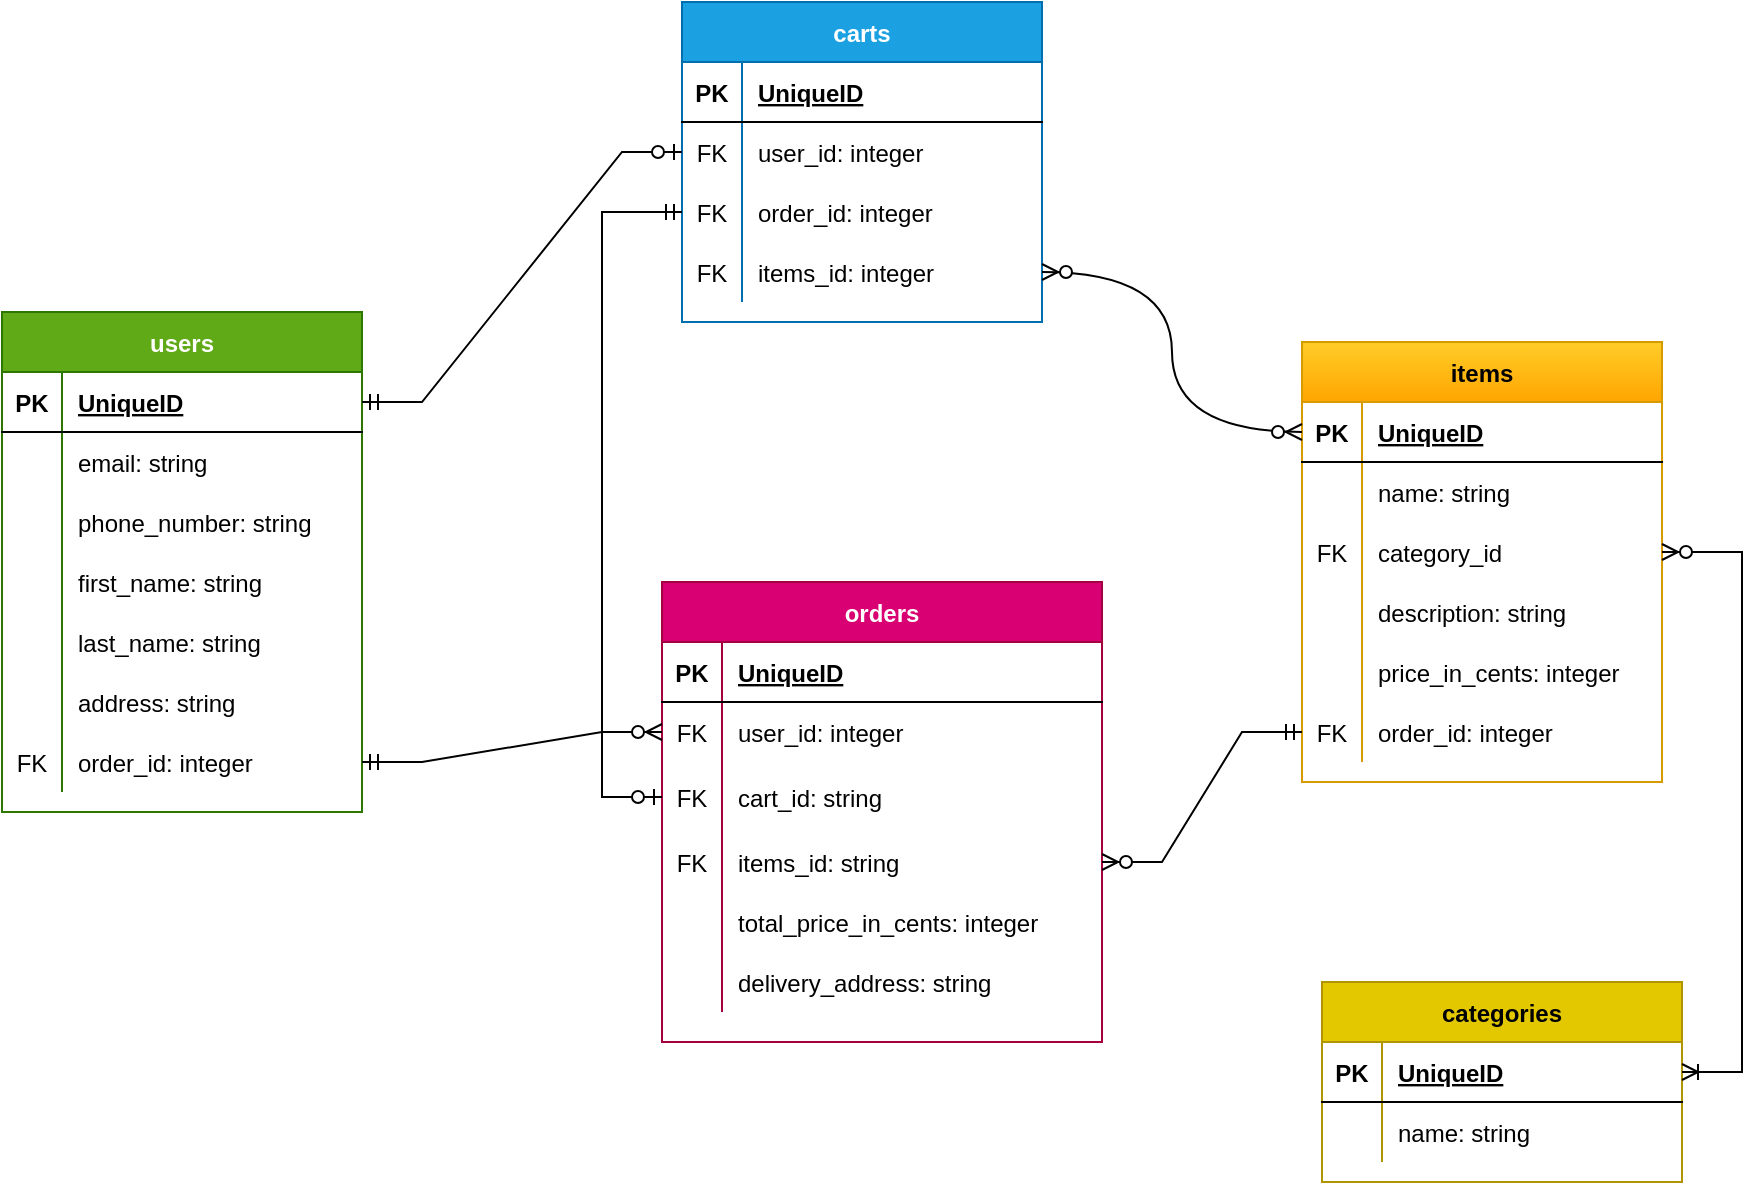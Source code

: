 <mxfile version="20.1.1" type="device"><diagram id="-XyY9NFItSYtnjAFOv81" name="Page-1"><mxGraphModel dx="1402" dy="970" grid="1" gridSize="10" guides="1" tooltips="1" connect="1" arrows="1" fold="1" page="1" pageScale="1" pageWidth="827" pageHeight="1169" math="0" shadow="0"><root><mxCell id="0"/><mxCell id="1" parent="0"/><mxCell id="OER7k_Tk6P4BDafL8PF1-1" value="users" style="shape=table;startSize=30;container=1;collapsible=1;childLayout=tableLayout;fixedRows=1;rowLines=0;fontStyle=1;align=center;resizeLast=1;fillColor=#60a917;strokeColor=#2D7600;fontColor=#ffffff;" parent="1" vertex="1"><mxGeometry x="130" y="225" width="180" height="250" as="geometry"/></mxCell><mxCell id="OER7k_Tk6P4BDafL8PF1-2" value="" style="shape=tableRow;horizontal=0;startSize=0;swimlaneHead=0;swimlaneBody=0;fillColor=none;collapsible=0;dropTarget=0;points=[[0,0.5],[1,0.5]];portConstraint=eastwest;top=0;left=0;right=0;bottom=1;" parent="OER7k_Tk6P4BDafL8PF1-1" vertex="1"><mxGeometry y="30" width="180" height="30" as="geometry"/></mxCell><mxCell id="OER7k_Tk6P4BDafL8PF1-3" value="PK" style="shape=partialRectangle;connectable=0;fillColor=none;top=0;left=0;bottom=0;right=0;fontStyle=1;overflow=hidden;" parent="OER7k_Tk6P4BDafL8PF1-2" vertex="1"><mxGeometry width="30" height="30" as="geometry"><mxRectangle width="30" height="30" as="alternateBounds"/></mxGeometry></mxCell><mxCell id="OER7k_Tk6P4BDafL8PF1-4" value="UniqueID" style="shape=partialRectangle;connectable=0;fillColor=none;top=0;left=0;bottom=0;right=0;align=left;spacingLeft=6;fontStyle=5;overflow=hidden;" parent="OER7k_Tk6P4BDafL8PF1-2" vertex="1"><mxGeometry x="30" width="150" height="30" as="geometry"><mxRectangle width="150" height="30" as="alternateBounds"/></mxGeometry></mxCell><mxCell id="OER7k_Tk6P4BDafL8PF1-5" value="" style="shape=tableRow;horizontal=0;startSize=0;swimlaneHead=0;swimlaneBody=0;fillColor=none;collapsible=0;dropTarget=0;points=[[0,0.5],[1,0.5]];portConstraint=eastwest;top=0;left=0;right=0;bottom=0;" parent="OER7k_Tk6P4BDafL8PF1-1" vertex="1"><mxGeometry y="60" width="180" height="30" as="geometry"/></mxCell><mxCell id="OER7k_Tk6P4BDafL8PF1-6" value="" style="shape=partialRectangle;connectable=0;fillColor=none;top=0;left=0;bottom=0;right=0;editable=1;overflow=hidden;" parent="OER7k_Tk6P4BDafL8PF1-5" vertex="1"><mxGeometry width="30" height="30" as="geometry"><mxRectangle width="30" height="30" as="alternateBounds"/></mxGeometry></mxCell><mxCell id="OER7k_Tk6P4BDafL8PF1-7" value="email: string" style="shape=partialRectangle;connectable=0;fillColor=none;top=0;left=0;bottom=0;right=0;align=left;spacingLeft=6;overflow=hidden;" parent="OER7k_Tk6P4BDafL8PF1-5" vertex="1"><mxGeometry x="30" width="150" height="30" as="geometry"><mxRectangle width="150" height="30" as="alternateBounds"/></mxGeometry></mxCell><mxCell id="OER7k_Tk6P4BDafL8PF1-8" value="" style="shape=tableRow;horizontal=0;startSize=0;swimlaneHead=0;swimlaneBody=0;fillColor=none;collapsible=0;dropTarget=0;points=[[0,0.5],[1,0.5]];portConstraint=eastwest;top=0;left=0;right=0;bottom=0;" parent="OER7k_Tk6P4BDafL8PF1-1" vertex="1"><mxGeometry y="90" width="180" height="30" as="geometry"/></mxCell><mxCell id="OER7k_Tk6P4BDafL8PF1-9" value="" style="shape=partialRectangle;connectable=0;fillColor=none;top=0;left=0;bottom=0;right=0;editable=1;overflow=hidden;" parent="OER7k_Tk6P4BDafL8PF1-8" vertex="1"><mxGeometry width="30" height="30" as="geometry"><mxRectangle width="30" height="30" as="alternateBounds"/></mxGeometry></mxCell><mxCell id="OER7k_Tk6P4BDafL8PF1-10" value="phone_number: string" style="shape=partialRectangle;connectable=0;fillColor=none;top=0;left=0;bottom=0;right=0;align=left;spacingLeft=6;overflow=hidden;" parent="OER7k_Tk6P4BDafL8PF1-8" vertex="1"><mxGeometry x="30" width="150" height="30" as="geometry"><mxRectangle width="150" height="30" as="alternateBounds"/></mxGeometry></mxCell><mxCell id="OER7k_Tk6P4BDafL8PF1-11" value="" style="shape=tableRow;horizontal=0;startSize=0;swimlaneHead=0;swimlaneBody=0;fillColor=none;collapsible=0;dropTarget=0;points=[[0,0.5],[1,0.5]];portConstraint=eastwest;top=0;left=0;right=0;bottom=0;" parent="OER7k_Tk6P4BDafL8PF1-1" vertex="1"><mxGeometry y="120" width="180" height="30" as="geometry"/></mxCell><mxCell id="OER7k_Tk6P4BDafL8PF1-12" value="" style="shape=partialRectangle;connectable=0;fillColor=none;top=0;left=0;bottom=0;right=0;editable=1;overflow=hidden;" parent="OER7k_Tk6P4BDafL8PF1-11" vertex="1"><mxGeometry width="30" height="30" as="geometry"><mxRectangle width="30" height="30" as="alternateBounds"/></mxGeometry></mxCell><mxCell id="OER7k_Tk6P4BDafL8PF1-13" value="first_name: string" style="shape=partialRectangle;connectable=0;fillColor=none;top=0;left=0;bottom=0;right=0;align=left;spacingLeft=6;overflow=hidden;" parent="OER7k_Tk6P4BDafL8PF1-11" vertex="1"><mxGeometry x="30" width="150" height="30" as="geometry"><mxRectangle width="150" height="30" as="alternateBounds"/></mxGeometry></mxCell><mxCell id="WzQiapLzeG3lfIUf8suN-2" value="" style="shape=tableRow;horizontal=0;startSize=0;swimlaneHead=0;swimlaneBody=0;fillColor=none;collapsible=0;dropTarget=0;points=[[0,0.5],[1,0.5]];portConstraint=eastwest;top=0;left=0;right=0;bottom=0;" parent="OER7k_Tk6P4BDafL8PF1-1" vertex="1"><mxGeometry y="150" width="180" height="30" as="geometry"/></mxCell><mxCell id="WzQiapLzeG3lfIUf8suN-3" value="" style="shape=partialRectangle;connectable=0;fillColor=none;top=0;left=0;bottom=0;right=0;editable=1;overflow=hidden;" parent="WzQiapLzeG3lfIUf8suN-2" vertex="1"><mxGeometry width="30" height="30" as="geometry"><mxRectangle width="30" height="30" as="alternateBounds"/></mxGeometry></mxCell><mxCell id="WzQiapLzeG3lfIUf8suN-4" value="last_name: string" style="shape=partialRectangle;connectable=0;fillColor=none;top=0;left=0;bottom=0;right=0;align=left;spacingLeft=6;overflow=hidden;" parent="WzQiapLzeG3lfIUf8suN-2" vertex="1"><mxGeometry x="30" width="150" height="30" as="geometry"><mxRectangle width="150" height="30" as="alternateBounds"/></mxGeometry></mxCell><mxCell id="WzQiapLzeG3lfIUf8suN-5" value="" style="shape=tableRow;horizontal=0;startSize=0;swimlaneHead=0;swimlaneBody=0;fillColor=none;collapsible=0;dropTarget=0;points=[[0,0.5],[1,0.5]];portConstraint=eastwest;top=0;left=0;right=0;bottom=0;" parent="OER7k_Tk6P4BDafL8PF1-1" vertex="1"><mxGeometry y="180" width="180" height="30" as="geometry"/></mxCell><mxCell id="WzQiapLzeG3lfIUf8suN-6" value="" style="shape=partialRectangle;connectable=0;fillColor=none;top=0;left=0;bottom=0;right=0;editable=1;overflow=hidden;" parent="WzQiapLzeG3lfIUf8suN-5" vertex="1"><mxGeometry width="30" height="30" as="geometry"><mxRectangle width="30" height="30" as="alternateBounds"/></mxGeometry></mxCell><mxCell id="WzQiapLzeG3lfIUf8suN-7" value="address: string" style="shape=partialRectangle;connectable=0;fillColor=none;top=0;left=0;bottom=0;right=0;align=left;spacingLeft=6;overflow=hidden;" parent="WzQiapLzeG3lfIUf8suN-5" vertex="1"><mxGeometry x="30" width="150" height="30" as="geometry"><mxRectangle width="150" height="30" as="alternateBounds"/></mxGeometry></mxCell><mxCell id="WzQiapLzeG3lfIUf8suN-90" value="" style="shape=tableRow;horizontal=0;startSize=0;swimlaneHead=0;swimlaneBody=0;fillColor=none;collapsible=0;dropTarget=0;points=[[0,0.5],[1,0.5]];portConstraint=eastwest;top=0;left=0;right=0;bottom=0;" parent="OER7k_Tk6P4BDafL8PF1-1" vertex="1"><mxGeometry y="210" width="180" height="30" as="geometry"/></mxCell><mxCell id="WzQiapLzeG3lfIUf8suN-91" value="FK" style="shape=partialRectangle;connectable=0;fillColor=none;top=0;left=0;bottom=0;right=0;editable=1;overflow=hidden;" parent="WzQiapLzeG3lfIUf8suN-90" vertex="1"><mxGeometry width="30" height="30" as="geometry"><mxRectangle width="30" height="30" as="alternateBounds"/></mxGeometry></mxCell><mxCell id="WzQiapLzeG3lfIUf8suN-92" value="order_id: integer" style="shape=partialRectangle;connectable=0;fillColor=none;top=0;left=0;bottom=0;right=0;align=left;spacingLeft=6;overflow=hidden;" parent="WzQiapLzeG3lfIUf8suN-90" vertex="1"><mxGeometry x="30" width="150" height="30" as="geometry"><mxRectangle width="150" height="30" as="alternateBounds"/></mxGeometry></mxCell><mxCell id="WzQiapLzeG3lfIUf8suN-8" value="carts" style="shape=table;startSize=30;container=1;collapsible=1;childLayout=tableLayout;fixedRows=1;rowLines=0;fontStyle=1;align=center;resizeLast=1;fillColor=#1ba1e2;strokeColor=#006EAF;fontColor=#ffffff;" parent="1" vertex="1"><mxGeometry x="470" y="70" width="180" height="160" as="geometry"/></mxCell><mxCell id="WzQiapLzeG3lfIUf8suN-9" value="" style="shape=tableRow;horizontal=0;startSize=0;swimlaneHead=0;swimlaneBody=0;fillColor=none;collapsible=0;dropTarget=0;points=[[0,0.5],[1,0.5]];portConstraint=eastwest;top=0;left=0;right=0;bottom=1;" parent="WzQiapLzeG3lfIUf8suN-8" vertex="1"><mxGeometry y="30" width="180" height="30" as="geometry"/></mxCell><mxCell id="WzQiapLzeG3lfIUf8suN-10" value="PK" style="shape=partialRectangle;connectable=0;fillColor=none;top=0;left=0;bottom=0;right=0;fontStyle=1;overflow=hidden;" parent="WzQiapLzeG3lfIUf8suN-9" vertex="1"><mxGeometry width="30" height="30" as="geometry"><mxRectangle width="30" height="30" as="alternateBounds"/></mxGeometry></mxCell><mxCell id="WzQiapLzeG3lfIUf8suN-11" value="UniqueID" style="shape=partialRectangle;connectable=0;fillColor=none;top=0;left=0;bottom=0;right=0;align=left;spacingLeft=6;fontStyle=5;overflow=hidden;" parent="WzQiapLzeG3lfIUf8suN-9" vertex="1"><mxGeometry x="30" width="150" height="30" as="geometry"><mxRectangle width="150" height="30" as="alternateBounds"/></mxGeometry></mxCell><mxCell id="WzQiapLzeG3lfIUf8suN-12" value="" style="shape=tableRow;horizontal=0;startSize=0;swimlaneHead=0;swimlaneBody=0;fillColor=none;collapsible=0;dropTarget=0;points=[[0,0.5],[1,0.5]];portConstraint=eastwest;top=0;left=0;right=0;bottom=0;" parent="WzQiapLzeG3lfIUf8suN-8" vertex="1"><mxGeometry y="60" width="180" height="30" as="geometry"/></mxCell><mxCell id="WzQiapLzeG3lfIUf8suN-13" value="FK" style="shape=partialRectangle;connectable=0;fillColor=none;top=0;left=0;bottom=0;right=0;editable=1;overflow=hidden;" parent="WzQiapLzeG3lfIUf8suN-12" vertex="1"><mxGeometry width="30" height="30" as="geometry"><mxRectangle width="30" height="30" as="alternateBounds"/></mxGeometry></mxCell><mxCell id="WzQiapLzeG3lfIUf8suN-14" value="user_id: integer" style="shape=partialRectangle;connectable=0;fillColor=none;top=0;left=0;bottom=0;right=0;align=left;spacingLeft=6;overflow=hidden;" parent="WzQiapLzeG3lfIUf8suN-12" vertex="1"><mxGeometry x="30" width="150" height="30" as="geometry"><mxRectangle width="150" height="30" as="alternateBounds"/></mxGeometry></mxCell><mxCell id="WzQiapLzeG3lfIUf8suN-15" value="" style="shape=tableRow;horizontal=0;startSize=0;swimlaneHead=0;swimlaneBody=0;fillColor=none;collapsible=0;dropTarget=0;points=[[0,0.5],[1,0.5]];portConstraint=eastwest;top=0;left=0;right=0;bottom=0;" parent="WzQiapLzeG3lfIUf8suN-8" vertex="1"><mxGeometry y="90" width="180" height="30" as="geometry"/></mxCell><mxCell id="WzQiapLzeG3lfIUf8suN-16" value="FK" style="shape=partialRectangle;connectable=0;fillColor=none;top=0;left=0;bottom=0;right=0;editable=1;overflow=hidden;" parent="WzQiapLzeG3lfIUf8suN-15" vertex="1"><mxGeometry width="30" height="30" as="geometry"><mxRectangle width="30" height="30" as="alternateBounds"/></mxGeometry></mxCell><mxCell id="WzQiapLzeG3lfIUf8suN-17" value="order_id: integer" style="shape=partialRectangle;connectable=0;fillColor=none;top=0;left=0;bottom=0;right=0;align=left;spacingLeft=6;overflow=hidden;" parent="WzQiapLzeG3lfIUf8suN-15" vertex="1"><mxGeometry x="30" width="150" height="30" as="geometry"><mxRectangle width="150" height="30" as="alternateBounds"/></mxGeometry></mxCell><mxCell id="WzQiapLzeG3lfIUf8suN-18" value="" style="shape=tableRow;horizontal=0;startSize=0;swimlaneHead=0;swimlaneBody=0;fillColor=none;collapsible=0;dropTarget=0;points=[[0,0.5],[1,0.5]];portConstraint=eastwest;top=0;left=0;right=0;bottom=0;" parent="WzQiapLzeG3lfIUf8suN-8" vertex="1"><mxGeometry y="120" width="180" height="30" as="geometry"/></mxCell><mxCell id="WzQiapLzeG3lfIUf8suN-19" value="FK" style="shape=partialRectangle;connectable=0;fillColor=none;top=0;left=0;bottom=0;right=0;editable=1;overflow=hidden;" parent="WzQiapLzeG3lfIUf8suN-18" vertex="1"><mxGeometry width="30" height="30" as="geometry"><mxRectangle width="30" height="30" as="alternateBounds"/></mxGeometry></mxCell><mxCell id="WzQiapLzeG3lfIUf8suN-20" value="items_id: integer" style="shape=partialRectangle;connectable=0;fillColor=none;top=0;left=0;bottom=0;right=0;align=left;spacingLeft=6;overflow=hidden;" parent="WzQiapLzeG3lfIUf8suN-18" vertex="1"><mxGeometry x="30" width="150" height="30" as="geometry"><mxRectangle width="150" height="30" as="alternateBounds"/></mxGeometry></mxCell><mxCell id="WzQiapLzeG3lfIUf8suN-21" value="orders" style="shape=table;startSize=30;container=1;collapsible=1;childLayout=tableLayout;fixedRows=1;rowLines=0;fontStyle=1;align=center;resizeLast=1;fillColor=#d80073;fontColor=#ffffff;strokeColor=#A50040;" parent="1" vertex="1"><mxGeometry x="460" y="360" width="220" height="230" as="geometry"/></mxCell><mxCell id="WzQiapLzeG3lfIUf8suN-22" value="" style="shape=tableRow;horizontal=0;startSize=0;swimlaneHead=0;swimlaneBody=0;fillColor=none;collapsible=0;dropTarget=0;points=[[0,0.5],[1,0.5]];portConstraint=eastwest;top=0;left=0;right=0;bottom=1;" parent="WzQiapLzeG3lfIUf8suN-21" vertex="1"><mxGeometry y="30" width="220" height="30" as="geometry"/></mxCell><mxCell id="WzQiapLzeG3lfIUf8suN-23" value="PK" style="shape=partialRectangle;connectable=0;fillColor=none;top=0;left=0;bottom=0;right=0;fontStyle=1;overflow=hidden;" parent="WzQiapLzeG3lfIUf8suN-22" vertex="1"><mxGeometry width="30" height="30" as="geometry"><mxRectangle width="30" height="30" as="alternateBounds"/></mxGeometry></mxCell><mxCell id="WzQiapLzeG3lfIUf8suN-24" value="UniqueID" style="shape=partialRectangle;connectable=0;fillColor=none;top=0;left=0;bottom=0;right=0;align=left;spacingLeft=6;fontStyle=5;overflow=hidden;" parent="WzQiapLzeG3lfIUf8suN-22" vertex="1"><mxGeometry x="30" width="190" height="30" as="geometry"><mxRectangle width="190" height="30" as="alternateBounds"/></mxGeometry></mxCell><mxCell id="WzQiapLzeG3lfIUf8suN-25" value="" style="shape=tableRow;horizontal=0;startSize=0;swimlaneHead=0;swimlaneBody=0;fillColor=none;collapsible=0;dropTarget=0;points=[[0,0.5],[1,0.5]];portConstraint=eastwest;top=0;left=0;right=0;bottom=0;" parent="WzQiapLzeG3lfIUf8suN-21" vertex="1"><mxGeometry y="60" width="220" height="30" as="geometry"/></mxCell><mxCell id="WzQiapLzeG3lfIUf8suN-26" value="FK" style="shape=partialRectangle;connectable=0;fillColor=none;top=0;left=0;bottom=0;right=0;editable=1;overflow=hidden;" parent="WzQiapLzeG3lfIUf8suN-25" vertex="1"><mxGeometry width="30" height="30" as="geometry"><mxRectangle width="30" height="30" as="alternateBounds"/></mxGeometry></mxCell><mxCell id="WzQiapLzeG3lfIUf8suN-27" value="user_id: integer" style="shape=partialRectangle;connectable=0;fillColor=none;top=0;left=0;bottom=0;right=0;align=left;spacingLeft=6;overflow=hidden;" parent="WzQiapLzeG3lfIUf8suN-25" vertex="1"><mxGeometry x="30" width="190" height="30" as="geometry"><mxRectangle width="190" height="30" as="alternateBounds"/></mxGeometry></mxCell><mxCell id="WzQiapLzeG3lfIUf8suN-28" value="" style="shape=tableRow;horizontal=0;startSize=0;swimlaneHead=0;swimlaneBody=0;fillColor=none;collapsible=0;dropTarget=0;points=[[0,0.5],[1,0.5]];portConstraint=eastwest;top=0;left=0;right=0;bottom=0;" parent="WzQiapLzeG3lfIUf8suN-21" vertex="1"><mxGeometry y="90" width="220" height="35" as="geometry"/></mxCell><mxCell id="WzQiapLzeG3lfIUf8suN-29" value="FK" style="shape=partialRectangle;connectable=0;fillColor=none;top=0;left=0;bottom=0;right=0;editable=1;overflow=hidden;" parent="WzQiapLzeG3lfIUf8suN-28" vertex="1"><mxGeometry width="30" height="35" as="geometry"><mxRectangle width="30" height="35" as="alternateBounds"/></mxGeometry></mxCell><mxCell id="WzQiapLzeG3lfIUf8suN-30" value="cart_id: string" style="shape=partialRectangle;connectable=0;fillColor=none;top=0;left=0;bottom=0;right=0;align=left;spacingLeft=6;overflow=hidden;" parent="WzQiapLzeG3lfIUf8suN-28" vertex="1"><mxGeometry x="30" width="190" height="35" as="geometry"><mxRectangle width="190" height="35" as="alternateBounds"/></mxGeometry></mxCell><mxCell id="WzQiapLzeG3lfIUf8suN-31" value="" style="shape=tableRow;horizontal=0;startSize=0;swimlaneHead=0;swimlaneBody=0;fillColor=none;collapsible=0;dropTarget=0;points=[[0,0.5],[1,0.5]];portConstraint=eastwest;top=0;left=0;right=0;bottom=0;" parent="WzQiapLzeG3lfIUf8suN-21" vertex="1"><mxGeometry y="125" width="220" height="30" as="geometry"/></mxCell><mxCell id="WzQiapLzeG3lfIUf8suN-32" value="FK" style="shape=partialRectangle;connectable=0;fillColor=none;top=0;left=0;bottom=0;right=0;editable=1;overflow=hidden;" parent="WzQiapLzeG3lfIUf8suN-31" vertex="1"><mxGeometry width="30" height="30" as="geometry"><mxRectangle width="30" height="30" as="alternateBounds"/></mxGeometry></mxCell><mxCell id="WzQiapLzeG3lfIUf8suN-33" value="items_id: string" style="shape=partialRectangle;connectable=0;fillColor=none;top=0;left=0;bottom=0;right=0;align=left;spacingLeft=6;overflow=hidden;" parent="WzQiapLzeG3lfIUf8suN-31" vertex="1"><mxGeometry x="30" width="190" height="30" as="geometry"><mxRectangle width="190" height="30" as="alternateBounds"/></mxGeometry></mxCell><mxCell id="WzQiapLzeG3lfIUf8suN-34" value="" style="shape=tableRow;horizontal=0;startSize=0;swimlaneHead=0;swimlaneBody=0;fillColor=none;collapsible=0;dropTarget=0;points=[[0,0.5],[1,0.5]];portConstraint=eastwest;top=0;left=0;right=0;bottom=0;" parent="WzQiapLzeG3lfIUf8suN-21" vertex="1"><mxGeometry y="155" width="220" height="30" as="geometry"/></mxCell><mxCell id="WzQiapLzeG3lfIUf8suN-35" value="" style="shape=partialRectangle;connectable=0;fillColor=none;top=0;left=0;bottom=0;right=0;editable=1;overflow=hidden;" parent="WzQiapLzeG3lfIUf8suN-34" vertex="1"><mxGeometry width="30" height="30" as="geometry"><mxRectangle width="30" height="30" as="alternateBounds"/></mxGeometry></mxCell><mxCell id="WzQiapLzeG3lfIUf8suN-36" value="total_price_in_cents: integer" style="shape=partialRectangle;connectable=0;fillColor=none;top=0;left=0;bottom=0;right=0;align=left;spacingLeft=6;overflow=hidden;" parent="WzQiapLzeG3lfIUf8suN-34" vertex="1"><mxGeometry x="30" width="190" height="30" as="geometry"><mxRectangle width="190" height="30" as="alternateBounds"/></mxGeometry></mxCell><mxCell id="WzQiapLzeG3lfIUf8suN-37" value="" style="shape=tableRow;horizontal=0;startSize=0;swimlaneHead=0;swimlaneBody=0;fillColor=none;collapsible=0;dropTarget=0;points=[[0,0.5],[1,0.5]];portConstraint=eastwest;top=0;left=0;right=0;bottom=0;" parent="WzQiapLzeG3lfIUf8suN-21" vertex="1"><mxGeometry y="185" width="220" height="30" as="geometry"/></mxCell><mxCell id="WzQiapLzeG3lfIUf8suN-38" value="" style="shape=partialRectangle;connectable=0;fillColor=none;top=0;left=0;bottom=0;right=0;editable=1;overflow=hidden;" parent="WzQiapLzeG3lfIUf8suN-37" vertex="1"><mxGeometry width="30" height="30" as="geometry"><mxRectangle width="30" height="30" as="alternateBounds"/></mxGeometry></mxCell><mxCell id="WzQiapLzeG3lfIUf8suN-39" value="delivery_address: string" style="shape=partialRectangle;connectable=0;fillColor=none;top=0;left=0;bottom=0;right=0;align=left;spacingLeft=6;overflow=hidden;" parent="WzQiapLzeG3lfIUf8suN-37" vertex="1"><mxGeometry x="30" width="190" height="30" as="geometry"><mxRectangle width="190" height="30" as="alternateBounds"/></mxGeometry></mxCell><mxCell id="WzQiapLzeG3lfIUf8suN-40" value="categories" style="shape=table;startSize=30;container=1;collapsible=1;childLayout=tableLayout;fixedRows=1;rowLines=0;fontStyle=1;align=center;resizeLast=1;fillColor=#e3c800;fontColor=#000000;strokeColor=#B09500;" parent="1" vertex="1"><mxGeometry x="790" y="560" width="180" height="100" as="geometry"/></mxCell><mxCell id="WzQiapLzeG3lfIUf8suN-41" value="" style="shape=tableRow;horizontal=0;startSize=0;swimlaneHead=0;swimlaneBody=0;fillColor=none;collapsible=0;dropTarget=0;points=[[0,0.5],[1,0.5]];portConstraint=eastwest;top=0;left=0;right=0;bottom=1;" parent="WzQiapLzeG3lfIUf8suN-40" vertex="1"><mxGeometry y="30" width="180" height="30" as="geometry"/></mxCell><mxCell id="WzQiapLzeG3lfIUf8suN-42" value="PK" style="shape=partialRectangle;connectable=0;fillColor=none;top=0;left=0;bottom=0;right=0;fontStyle=1;overflow=hidden;" parent="WzQiapLzeG3lfIUf8suN-41" vertex="1"><mxGeometry width="30" height="30" as="geometry"><mxRectangle width="30" height="30" as="alternateBounds"/></mxGeometry></mxCell><mxCell id="WzQiapLzeG3lfIUf8suN-43" value="UniqueID" style="shape=partialRectangle;connectable=0;fillColor=none;top=0;left=0;bottom=0;right=0;align=left;spacingLeft=6;fontStyle=5;overflow=hidden;" parent="WzQiapLzeG3lfIUf8suN-41" vertex="1"><mxGeometry x="30" width="150" height="30" as="geometry"><mxRectangle width="150" height="30" as="alternateBounds"/></mxGeometry></mxCell><mxCell id="WzQiapLzeG3lfIUf8suN-44" value="" style="shape=tableRow;horizontal=0;startSize=0;swimlaneHead=0;swimlaneBody=0;fillColor=none;collapsible=0;dropTarget=0;points=[[0,0.5],[1,0.5]];portConstraint=eastwest;top=0;left=0;right=0;bottom=0;" parent="WzQiapLzeG3lfIUf8suN-40" vertex="1"><mxGeometry y="60" width="180" height="30" as="geometry"/></mxCell><mxCell id="WzQiapLzeG3lfIUf8suN-45" value="" style="shape=partialRectangle;connectable=0;fillColor=none;top=0;left=0;bottom=0;right=0;editable=1;overflow=hidden;" parent="WzQiapLzeG3lfIUf8suN-44" vertex="1"><mxGeometry width="30" height="30" as="geometry"><mxRectangle width="30" height="30" as="alternateBounds"/></mxGeometry></mxCell><mxCell id="WzQiapLzeG3lfIUf8suN-46" value="name: string" style="shape=partialRectangle;connectable=0;fillColor=none;top=0;left=0;bottom=0;right=0;align=left;spacingLeft=6;overflow=hidden;" parent="WzQiapLzeG3lfIUf8suN-44" vertex="1"><mxGeometry x="30" width="150" height="30" as="geometry"><mxRectangle width="150" height="30" as="alternateBounds"/></mxGeometry></mxCell><mxCell id="WzQiapLzeG3lfIUf8suN-53" value="items" style="shape=table;startSize=30;container=1;collapsible=1;childLayout=tableLayout;fixedRows=1;rowLines=0;fontStyle=1;align=center;resizeLast=1;fillColor=#ffcd28;gradientColor=#ffa500;strokeColor=#d79b00;" parent="1" vertex="1"><mxGeometry x="780" y="240" width="180" height="220" as="geometry"/></mxCell><mxCell id="WzQiapLzeG3lfIUf8suN-54" value="" style="shape=tableRow;horizontal=0;startSize=0;swimlaneHead=0;swimlaneBody=0;fillColor=none;collapsible=0;dropTarget=0;points=[[0,0.5],[1,0.5]];portConstraint=eastwest;top=0;left=0;right=0;bottom=1;" parent="WzQiapLzeG3lfIUf8suN-53" vertex="1"><mxGeometry y="30" width="180" height="30" as="geometry"/></mxCell><mxCell id="WzQiapLzeG3lfIUf8suN-55" value="PK" style="shape=partialRectangle;connectable=0;fillColor=none;top=0;left=0;bottom=0;right=0;fontStyle=1;overflow=hidden;" parent="WzQiapLzeG3lfIUf8suN-54" vertex="1"><mxGeometry width="30" height="30" as="geometry"><mxRectangle width="30" height="30" as="alternateBounds"/></mxGeometry></mxCell><mxCell id="WzQiapLzeG3lfIUf8suN-56" value="UniqueID" style="shape=partialRectangle;connectable=0;fillColor=none;top=0;left=0;bottom=0;right=0;align=left;spacingLeft=6;fontStyle=5;overflow=hidden;" parent="WzQiapLzeG3lfIUf8suN-54" vertex="1"><mxGeometry x="30" width="150" height="30" as="geometry"><mxRectangle width="150" height="30" as="alternateBounds"/></mxGeometry></mxCell><mxCell id="WzQiapLzeG3lfIUf8suN-57" value="" style="shape=tableRow;horizontal=0;startSize=0;swimlaneHead=0;swimlaneBody=0;fillColor=none;collapsible=0;dropTarget=0;points=[[0,0.5],[1,0.5]];portConstraint=eastwest;top=0;left=0;right=0;bottom=0;" parent="WzQiapLzeG3lfIUf8suN-53" vertex="1"><mxGeometry y="60" width="180" height="30" as="geometry"/></mxCell><mxCell id="WzQiapLzeG3lfIUf8suN-58" value="" style="shape=partialRectangle;connectable=0;fillColor=none;top=0;left=0;bottom=0;right=0;editable=1;overflow=hidden;" parent="WzQiapLzeG3lfIUf8suN-57" vertex="1"><mxGeometry width="30" height="30" as="geometry"><mxRectangle width="30" height="30" as="alternateBounds"/></mxGeometry></mxCell><mxCell id="WzQiapLzeG3lfIUf8suN-59" value="name: string" style="shape=partialRectangle;connectable=0;fillColor=none;top=0;left=0;bottom=0;right=0;align=left;spacingLeft=6;overflow=hidden;" parent="WzQiapLzeG3lfIUf8suN-57" vertex="1"><mxGeometry x="30" width="150" height="30" as="geometry"><mxRectangle width="150" height="30" as="alternateBounds"/></mxGeometry></mxCell><mxCell id="WzQiapLzeG3lfIUf8suN-60" value="" style="shape=tableRow;horizontal=0;startSize=0;swimlaneHead=0;swimlaneBody=0;fillColor=none;collapsible=0;dropTarget=0;points=[[0,0.5],[1,0.5]];portConstraint=eastwest;top=0;left=0;right=0;bottom=0;" parent="WzQiapLzeG3lfIUf8suN-53" vertex="1"><mxGeometry y="90" width="180" height="30" as="geometry"/></mxCell><mxCell id="WzQiapLzeG3lfIUf8suN-61" value="FK" style="shape=partialRectangle;connectable=0;fillColor=none;top=0;left=0;bottom=0;right=0;editable=1;overflow=hidden;" parent="WzQiapLzeG3lfIUf8suN-60" vertex="1"><mxGeometry width="30" height="30" as="geometry"><mxRectangle width="30" height="30" as="alternateBounds"/></mxGeometry></mxCell><mxCell id="WzQiapLzeG3lfIUf8suN-62" value="category_id" style="shape=partialRectangle;connectable=0;fillColor=none;top=0;left=0;bottom=0;right=0;align=left;spacingLeft=6;overflow=hidden;" parent="WzQiapLzeG3lfIUf8suN-60" vertex="1"><mxGeometry x="30" width="150" height="30" as="geometry"><mxRectangle width="150" height="30" as="alternateBounds"/></mxGeometry></mxCell><mxCell id="WzQiapLzeG3lfIUf8suN-63" value="" style="shape=tableRow;horizontal=0;startSize=0;swimlaneHead=0;swimlaneBody=0;fillColor=none;collapsible=0;dropTarget=0;points=[[0,0.5],[1,0.5]];portConstraint=eastwest;top=0;left=0;right=0;bottom=0;" parent="WzQiapLzeG3lfIUf8suN-53" vertex="1"><mxGeometry y="120" width="180" height="30" as="geometry"/></mxCell><mxCell id="WzQiapLzeG3lfIUf8suN-64" value="" style="shape=partialRectangle;connectable=0;fillColor=none;top=0;left=0;bottom=0;right=0;editable=1;overflow=hidden;" parent="WzQiapLzeG3lfIUf8suN-63" vertex="1"><mxGeometry width="30" height="30" as="geometry"><mxRectangle width="30" height="30" as="alternateBounds"/></mxGeometry></mxCell><mxCell id="WzQiapLzeG3lfIUf8suN-65" value="description: string" style="shape=partialRectangle;connectable=0;fillColor=none;top=0;left=0;bottom=0;right=0;align=left;spacingLeft=6;overflow=hidden;" parent="WzQiapLzeG3lfIUf8suN-63" vertex="1"><mxGeometry x="30" width="150" height="30" as="geometry"><mxRectangle width="150" height="30" as="alternateBounds"/></mxGeometry></mxCell><mxCell id="WzQiapLzeG3lfIUf8suN-66" value="" style="shape=tableRow;horizontal=0;startSize=0;swimlaneHead=0;swimlaneBody=0;fillColor=none;collapsible=0;dropTarget=0;points=[[0,0.5],[1,0.5]];portConstraint=eastwest;top=0;left=0;right=0;bottom=0;" parent="WzQiapLzeG3lfIUf8suN-53" vertex="1"><mxGeometry y="150" width="180" height="30" as="geometry"/></mxCell><mxCell id="WzQiapLzeG3lfIUf8suN-67" value="" style="shape=partialRectangle;connectable=0;fillColor=none;top=0;left=0;bottom=0;right=0;editable=1;overflow=hidden;" parent="WzQiapLzeG3lfIUf8suN-66" vertex="1"><mxGeometry width="30" height="30" as="geometry"><mxRectangle width="30" height="30" as="alternateBounds"/></mxGeometry></mxCell><mxCell id="WzQiapLzeG3lfIUf8suN-68" value="price_in_cents: integer" style="shape=partialRectangle;connectable=0;fillColor=none;top=0;left=0;bottom=0;right=0;align=left;spacingLeft=6;overflow=hidden;" parent="WzQiapLzeG3lfIUf8suN-66" vertex="1"><mxGeometry x="30" width="150" height="30" as="geometry"><mxRectangle width="150" height="30" as="alternateBounds"/></mxGeometry></mxCell><mxCell id="WzQiapLzeG3lfIUf8suN-69" value="" style="shape=tableRow;horizontal=0;startSize=0;swimlaneHead=0;swimlaneBody=0;fillColor=none;collapsible=0;dropTarget=0;points=[[0,0.5],[1,0.5]];portConstraint=eastwest;top=0;left=0;right=0;bottom=0;" parent="WzQiapLzeG3lfIUf8suN-53" vertex="1"><mxGeometry y="180" width="180" height="30" as="geometry"/></mxCell><mxCell id="WzQiapLzeG3lfIUf8suN-70" value="FK" style="shape=partialRectangle;connectable=0;fillColor=none;top=0;left=0;bottom=0;right=0;editable=1;overflow=hidden;" parent="WzQiapLzeG3lfIUf8suN-69" vertex="1"><mxGeometry width="30" height="30" as="geometry"><mxRectangle width="30" height="30" as="alternateBounds"/></mxGeometry></mxCell><mxCell id="WzQiapLzeG3lfIUf8suN-71" value="order_id: integer" style="shape=partialRectangle;connectable=0;fillColor=none;top=0;left=0;bottom=0;right=0;align=left;spacingLeft=6;overflow=hidden;" parent="WzQiapLzeG3lfIUf8suN-69" vertex="1"><mxGeometry x="30" width="150" height="30" as="geometry"><mxRectangle width="150" height="30" as="alternateBounds"/></mxGeometry></mxCell><mxCell id="WzQiapLzeG3lfIUf8suN-94" value="" style="edgeStyle=entityRelationEdgeStyle;fontSize=12;html=1;endArrow=ERzeroToMany;startArrow=ERmandOne;rounded=0;exitX=1;exitY=0.5;exitDx=0;exitDy=0;entryX=0;entryY=0.5;entryDx=0;entryDy=0;" parent="1" source="WzQiapLzeG3lfIUf8suN-90" target="WzQiapLzeG3lfIUf8suN-25" edge="1"><mxGeometry width="100" height="100" relative="1" as="geometry"><mxPoint x="510" y="410" as="sourcePoint"/><mxPoint x="610" y="310" as="targetPoint"/></mxGeometry></mxCell><mxCell id="WzQiapLzeG3lfIUf8suN-95" value="" style="edgeStyle=entityRelationEdgeStyle;fontSize=12;html=1;endArrow=ERzeroToOne;startArrow=ERmandOne;rounded=0;entryX=0;entryY=0.5;entryDx=0;entryDy=0;exitX=1;exitY=0.5;exitDx=0;exitDy=0;" parent="1" source="OER7k_Tk6P4BDafL8PF1-2" target="WzQiapLzeG3lfIUf8suN-12" edge="1"><mxGeometry width="100" height="100" relative="1" as="geometry"><mxPoint x="370" y="510" as="sourcePoint"/><mxPoint x="420" y="130" as="targetPoint"/></mxGeometry></mxCell><mxCell id="WzQiapLzeG3lfIUf8suN-97" value="" style="edgeStyle=orthogonalEdgeStyle;fontSize=12;html=1;endArrow=ERzeroToOne;startArrow=ERmandOne;rounded=0;exitX=0;exitY=0.5;exitDx=0;exitDy=0;entryX=0;entryY=0.5;entryDx=0;entryDy=0;" parent="1" source="WzQiapLzeG3lfIUf8suN-15" target="WzQiapLzeG3lfIUf8suN-28" edge="1"><mxGeometry width="100" height="100" relative="1" as="geometry"><mxPoint x="340" y="440" as="sourcePoint"/><mxPoint x="440" y="520" as="targetPoint"/><Array as="points"><mxPoint x="430" y="175"/><mxPoint x="430" y="468"/></Array></mxGeometry></mxCell><mxCell id="WzQiapLzeG3lfIUf8suN-98" value="" style="edgeStyle=entityRelationEdgeStyle;fontSize=12;html=1;endArrow=ERzeroToMany;startArrow=ERmandOne;rounded=0;exitX=0;exitY=0.5;exitDx=0;exitDy=0;entryX=1;entryY=0.5;entryDx=0;entryDy=0;" parent="1" source="WzQiapLzeG3lfIUf8suN-69" target="WzQiapLzeG3lfIUf8suN-31" edge="1"><mxGeometry width="100" height="100" relative="1" as="geometry"><mxPoint x="710" y="330" as="sourcePoint"/><mxPoint x="670" y="420" as="targetPoint"/></mxGeometry></mxCell><mxCell id="WzQiapLzeG3lfIUf8suN-100" value="" style="edgeStyle=orthogonalEdgeStyle;fontSize=12;html=1;endArrow=ERoneToMany;startArrow=ERzeroToMany;rounded=0;entryX=1;entryY=0.5;entryDx=0;entryDy=0;" parent="1" source="WzQiapLzeG3lfIUf8suN-60" target="WzQiapLzeG3lfIUf8suN-41" edge="1"><mxGeometry width="100" height="100" relative="1" as="geometry"><mxPoint x="990" y="470" as="sourcePoint"/><mxPoint x="1090" y="370" as="targetPoint"/><Array as="points"><mxPoint x="1000" y="345"/><mxPoint x="1000" y="605"/></Array></mxGeometry></mxCell><mxCell id="WzQiapLzeG3lfIUf8suN-101" value="" style="edgeStyle=orthogonalEdgeStyle;fontSize=12;html=1;endArrow=ERzeroToMany;endFill=1;startArrow=ERzeroToMany;rounded=0;entryX=0;entryY=0.5;entryDx=0;entryDy=0;exitX=1;exitY=0.5;exitDx=0;exitDy=0;curved=1;" parent="1" source="WzQiapLzeG3lfIUf8suN-18" target="WzQiapLzeG3lfIUf8suN-54" edge="1"><mxGeometry width="100" height="100" relative="1" as="geometry"><mxPoint x="590" y="360" as="sourcePoint"/><mxPoint x="690" y="260" as="targetPoint"/></mxGeometry></mxCell></root></mxGraphModel></diagram></mxfile>